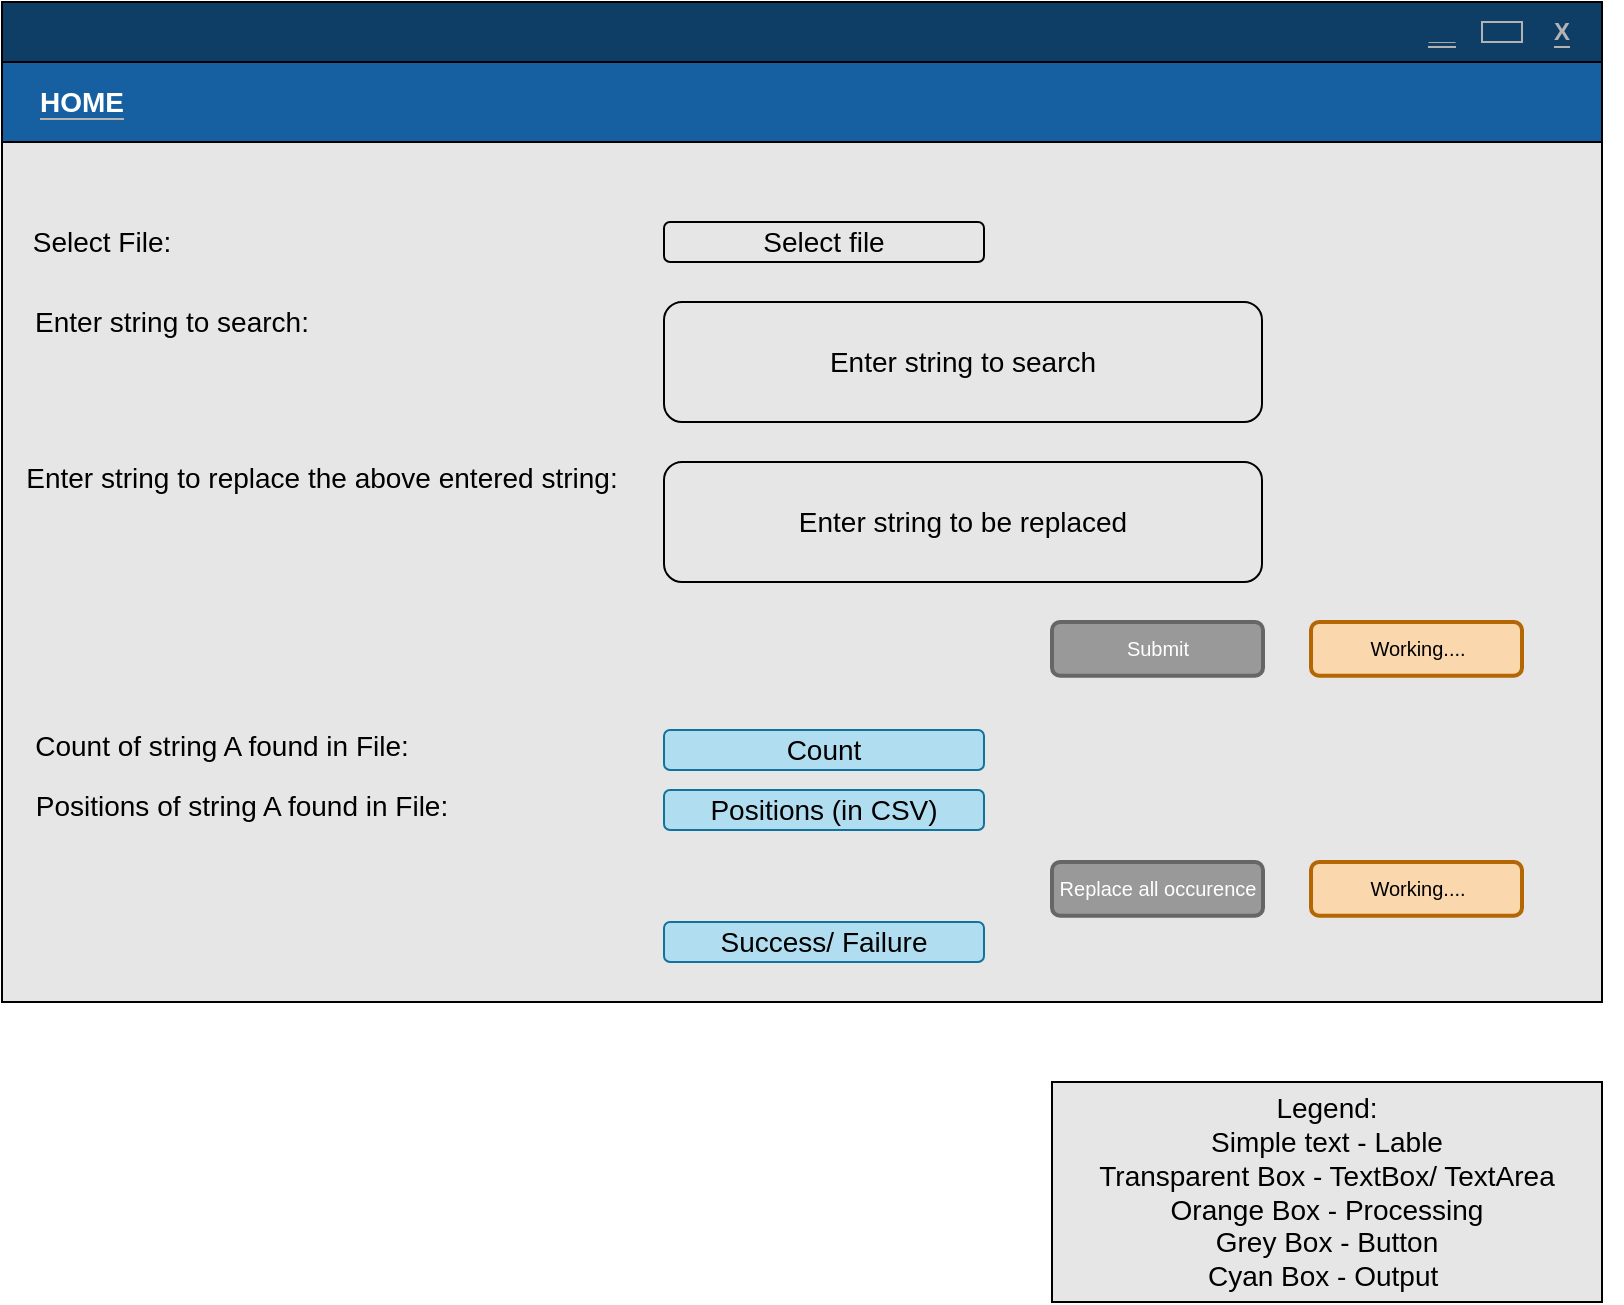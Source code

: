 <mxfile version="13.7.8" type="github">
  <diagram id="6a731a19-8d31-9384-78a2-239565b7b9f0" name="Page-1">
    <mxGraphModel dx="60" dy="1796" grid="1" gridSize="10" guides="1" tooltips="1" connect="1" arrows="1" fold="1" page="1" pageScale="1" pageWidth="827" pageHeight="1169" background="#FFFFFF" math="0" shadow="0">
      <root>
        <mxCell id="0" />
        <mxCell id="1" parent="0" />
        <mxCell id="rTS4U9SxdUz9XE0HRq8G-1060" value="" style="rounded=0;whiteSpace=wrap;html=1;fontColor=#333333;fillColor=#E6E6E6;" vertex="1" parent="1">
          <mxGeometry x="830" y="-820" width="800" height="500" as="geometry" />
        </mxCell>
        <mxCell id="rTS4U9SxdUz9XE0HRq8G-1062" value="" style="rounded=0;whiteSpace=wrap;html=1;fillColor=#0E3D66;" vertex="1" parent="1">
          <mxGeometry x="830" y="-820" width="800" height="30" as="geometry" />
        </mxCell>
        <mxCell id="rTS4U9SxdUz9XE0HRq8G-1063" value="" style="rounded=0;whiteSpace=wrap;html=1;fillColor=#1660A1;" vertex="1" parent="1">
          <mxGeometry x="830" y="-790" width="800" height="40" as="geometry" />
        </mxCell>
        <mxCell id="rTS4U9SxdUz9XE0HRq8G-1065" value="" style="rounded=0;whiteSpace=wrap;html=1;fillColor=#0E3D66;strokeColor=#B3B3B3;" vertex="1" parent="1">
          <mxGeometry x="1570" y="-810" width="20" height="10" as="geometry" />
        </mxCell>
        <mxCell id="rTS4U9SxdUz9XE0HRq8G-1069" value="&lt;span style=&quot;background-color: rgb(14 , 61 , 102)&quot;&gt;X&lt;/span&gt;" style="text;html=1;strokeColor=none;fillColor=none;align=center;verticalAlign=middle;whiteSpace=wrap;rounded=0;labelBackgroundColor=#B3B3B3;fontColor=#B3B3B3;strokeWidth=8;fontStyle=1" vertex="1" parent="1">
          <mxGeometry x="1580" y="-820" width="60" height="30" as="geometry" />
        </mxCell>
        <mxCell id="rTS4U9SxdUz9XE0HRq8G-1070" value="&lt;span style=&quot;background-color: rgb(14 , 61 , 102)&quot;&gt;__&lt;/span&gt;" style="text;html=1;strokeColor=none;fillColor=none;align=center;verticalAlign=middle;whiteSpace=wrap;rounded=0;labelBackgroundColor=#B3B3B3;fontColor=#B3B3B3;strokeWidth=8;fontStyle=1" vertex="1" parent="1">
          <mxGeometry x="1520" y="-820" width="60" height="30" as="geometry" />
        </mxCell>
        <mxCell id="rTS4U9SxdUz9XE0HRq8G-1071" value="&lt;span style=&quot;background-color: rgb(22, 96, 161); font-size: 14px;&quot;&gt;HOME&lt;/span&gt;" style="text;html=1;strokeColor=none;fillColor=none;align=center;verticalAlign=middle;whiteSpace=wrap;rounded=0;labelBackgroundColor=#B3B3B3;fontColor=#FFFFFF;fontStyle=1;fontSize=14;" vertex="1" parent="1">
          <mxGeometry x="840" y="-785" width="60" height="30" as="geometry" />
        </mxCell>
        <mxCell id="rTS4U9SxdUz9XE0HRq8G-1072" value="Select File:" style="text;html=1;strokeColor=none;fillColor=none;align=center;verticalAlign=middle;whiteSpace=wrap;rounded=0;labelBackgroundColor=none;fontSize=14;" vertex="1" parent="1">
          <mxGeometry x="840" y="-710" width="80" height="20" as="geometry" />
        </mxCell>
        <mxCell id="rTS4U9SxdUz9XE0HRq8G-1073" value="Select file" style="rounded=1;whiteSpace=wrap;html=1;labelBackgroundColor=none;strokeWidth=1;fillColor=#E6E6E6;gradientColor=none;fontSize=14;fontColor=#000000;" vertex="1" parent="1">
          <mxGeometry x="1161" y="-710" width="160" height="20" as="geometry" />
        </mxCell>
        <mxCell id="rTS4U9SxdUz9XE0HRq8G-1074" value="Enter string to search:" style="text;html=1;strokeColor=none;fillColor=none;align=center;verticalAlign=middle;whiteSpace=wrap;rounded=0;labelBackgroundColor=none;fontSize=14;" vertex="1" parent="1">
          <mxGeometry x="840" y="-670" width="150" height="20" as="geometry" />
        </mxCell>
        <mxCell id="rTS4U9SxdUz9XE0HRq8G-1075" value="Enter string to search" style="rounded=1;whiteSpace=wrap;html=1;labelBackgroundColor=none;strokeWidth=1;fillColor=#E6E6E6;gradientColor=none;fontSize=14;fontColor=#000000;" vertex="1" parent="1">
          <mxGeometry x="1161" y="-670" width="299" height="60" as="geometry" />
        </mxCell>
        <mxCell id="rTS4U9SxdUz9XE0HRq8G-1076" value="Enter string to replace the above entered string:" style="text;html=1;strokeColor=none;fillColor=none;align=center;verticalAlign=middle;whiteSpace=wrap;rounded=0;labelBackgroundColor=none;fontSize=14;" vertex="1" parent="1">
          <mxGeometry x="840" y="-594" width="300" height="24" as="geometry" />
        </mxCell>
        <mxCell id="rTS4U9SxdUz9XE0HRq8G-1079" value="Enter string to be replaced" style="rounded=1;whiteSpace=wrap;html=1;labelBackgroundColor=none;strokeWidth=1;fillColor=#E6E6E6;gradientColor=none;fontSize=14;fontColor=#000000;" vertex="1" parent="1">
          <mxGeometry x="1161" y="-590" width="299" height="60" as="geometry" />
        </mxCell>
        <mxCell id="rTS4U9SxdUz9XE0HRq8G-1080" value="Submit" style="rounded=1;html=1;shadow=0;dashed=0;whiteSpace=wrap;fontSize=10;fillColor=#999999;align=center;strokeColor=#666666;fontColor=#ffffff;strokeWidth=2;labelBackgroundColor=none;" vertex="1" parent="1">
          <mxGeometry x="1355" y="-510" width="105.5" height="26.88" as="geometry" />
        </mxCell>
        <mxCell id="rTS4U9SxdUz9XE0HRq8G-1081" value="Count of string A found in File:" style="text;html=1;strokeColor=none;fillColor=none;align=center;verticalAlign=middle;whiteSpace=wrap;rounded=0;labelBackgroundColor=none;fontSize=14;" vertex="1" parent="1">
          <mxGeometry x="840" y="-460" width="200" height="24" as="geometry" />
        </mxCell>
        <mxCell id="rTS4U9SxdUz9XE0HRq8G-1082" value="Count" style="rounded=1;whiteSpace=wrap;html=1;labelBackgroundColor=none;strokeWidth=1;fillColor=#b1ddf0;fontSize=14;strokeColor=#10739e;" vertex="1" parent="1">
          <mxGeometry x="1161" y="-456" width="160" height="20" as="geometry" />
        </mxCell>
        <mxCell id="rTS4U9SxdUz9XE0HRq8G-1083" value="Positions of string A found in File:" style="text;html=1;strokeColor=none;fillColor=none;align=center;verticalAlign=middle;whiteSpace=wrap;rounded=0;labelBackgroundColor=none;fontSize=14;" vertex="1" parent="1">
          <mxGeometry x="840" y="-430" width="220" height="24" as="geometry" />
        </mxCell>
        <mxCell id="rTS4U9SxdUz9XE0HRq8G-1084" value="Positions (in CSV)" style="rounded=1;whiteSpace=wrap;html=1;labelBackgroundColor=none;strokeWidth=1;fillColor=#b1ddf0;fontSize=14;strokeColor=#10739e;" vertex="1" parent="1">
          <mxGeometry x="1161" y="-426" width="160" height="20" as="geometry" />
        </mxCell>
        <mxCell id="rTS4U9SxdUz9XE0HRq8G-1085" value="Replace all occurence" style="rounded=1;html=1;shadow=0;dashed=0;whiteSpace=wrap;fontSize=10;fillColor=#999999;align=center;strokeColor=#666666;fontColor=#ffffff;strokeWidth=2;labelBackgroundColor=none;" vertex="1" parent="1">
          <mxGeometry x="1355" y="-390" width="105.5" height="26.88" as="geometry" />
        </mxCell>
        <mxCell id="rTS4U9SxdUz9XE0HRq8G-1086" value="Success/ Failure" style="rounded=1;whiteSpace=wrap;html=1;labelBackgroundColor=none;strokeWidth=1;fillColor=#b1ddf0;fontSize=14;strokeColor=#10739e;" vertex="1" parent="1">
          <mxGeometry x="1161" y="-360" width="160" height="20" as="geometry" />
        </mxCell>
        <mxCell id="rTS4U9SxdUz9XE0HRq8G-1087" value="Working...." style="rounded=1;html=1;shadow=0;dashed=0;whiteSpace=wrap;fontSize=10;fillColor=#fad7ac;align=center;strokeColor=#b46504;strokeWidth=2;labelBackgroundColor=none;" vertex="1" parent="1">
          <mxGeometry x="1484.5" y="-510" width="105.5" height="26.88" as="geometry" />
        </mxCell>
        <mxCell id="rTS4U9SxdUz9XE0HRq8G-1088" value="Working...." style="rounded=1;html=1;shadow=0;dashed=0;whiteSpace=wrap;fontSize=10;fillColor=#fad7ac;align=center;strokeColor=#b46504;strokeWidth=2;labelBackgroundColor=none;" vertex="1" parent="1">
          <mxGeometry x="1484.5" y="-390" width="105.5" height="26.88" as="geometry" />
        </mxCell>
        <mxCell id="rTS4U9SxdUz9XE0HRq8G-1089" value="Legend:&lt;br&gt;Simple text - Lable&lt;br&gt;Transparent Box - TextBox/ TextArea&lt;br&gt;Orange Box - Processing&lt;br&gt;Grey Box - Button&lt;br&gt;Cyan Box - Output&amp;nbsp;" style="rounded=0;whiteSpace=wrap;html=1;labelBackgroundColor=none;strokeWidth=1;fillColor=#E6E6E6;gradientColor=none;fontSize=14;fontColor=#000000;" vertex="1" parent="1">
          <mxGeometry x="1355" y="-280" width="275" height="110" as="geometry" />
        </mxCell>
      </root>
    </mxGraphModel>
  </diagram>
</mxfile>
